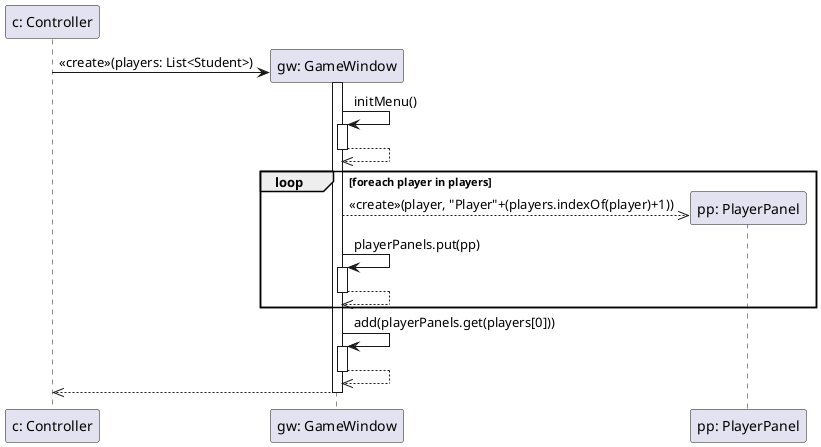 @startuml
participant Controller as "c: Controller"
participant GameWindow as "gw: GameWindow"
participant PlayerPanel as "pp: PlayerPanel"
create GameWindow
Controller -> GameWindow : <<create>>(players: List<Student>)
activate GameWindow
GameWindow -> GameWindow : initMenu()
activate GameWindow
GameWindow -->> GameWindow
deactivate GameWindow
loop foreach player in players
create PlayerPanel
GameWindow -->> PlayerPanel : <<create>>(player, "Player"+(players.indexOf(player)+1))
GameWindow -> GameWindow : playerPanels.put(pp)
activate GameWindow
GameWindow -->> GameWindow
deactivate GameWindow
end
GameWindow -> GameWindow : add(playerPanels.get(players[0]))
activate GameWindow
GameWindow -->> GameWindow
deactivate GameWindow
GameWindow -->> Controller
deactivate GameWindow
@enduml